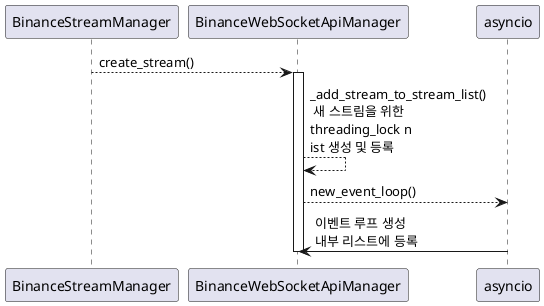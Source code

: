 @startuml
'https://plantuml.com/sequence-diagram

BinanceStreamManager --> BinanceWebSocketApiManager:create_stream()
activate BinanceWebSocketApiManager
BinanceWebSocketApiManager --> BinanceWebSocketApiManager:_add_stream_to_stream_list()\n 새 스트림을 위한 \nthreading_lock n\list 생성 및 등록

BinanceWebSocketApiManager-->asyncio:new_event_loop()
asyncio -> BinanceWebSocketApiManager:이벤트 루프 생성\n내부 리스트에 등록

deactivate BinanceWebSocketApiManager
@enduml
